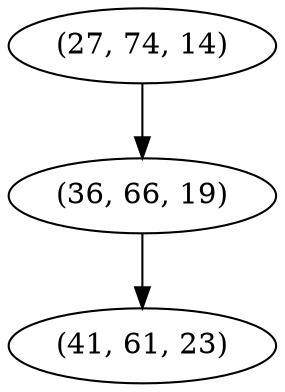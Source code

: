 digraph tree {
    "(27, 74, 14)";
    "(36, 66, 19)";
    "(41, 61, 23)";
    "(27, 74, 14)" -> "(36, 66, 19)";
    "(36, 66, 19)" -> "(41, 61, 23)";
}
